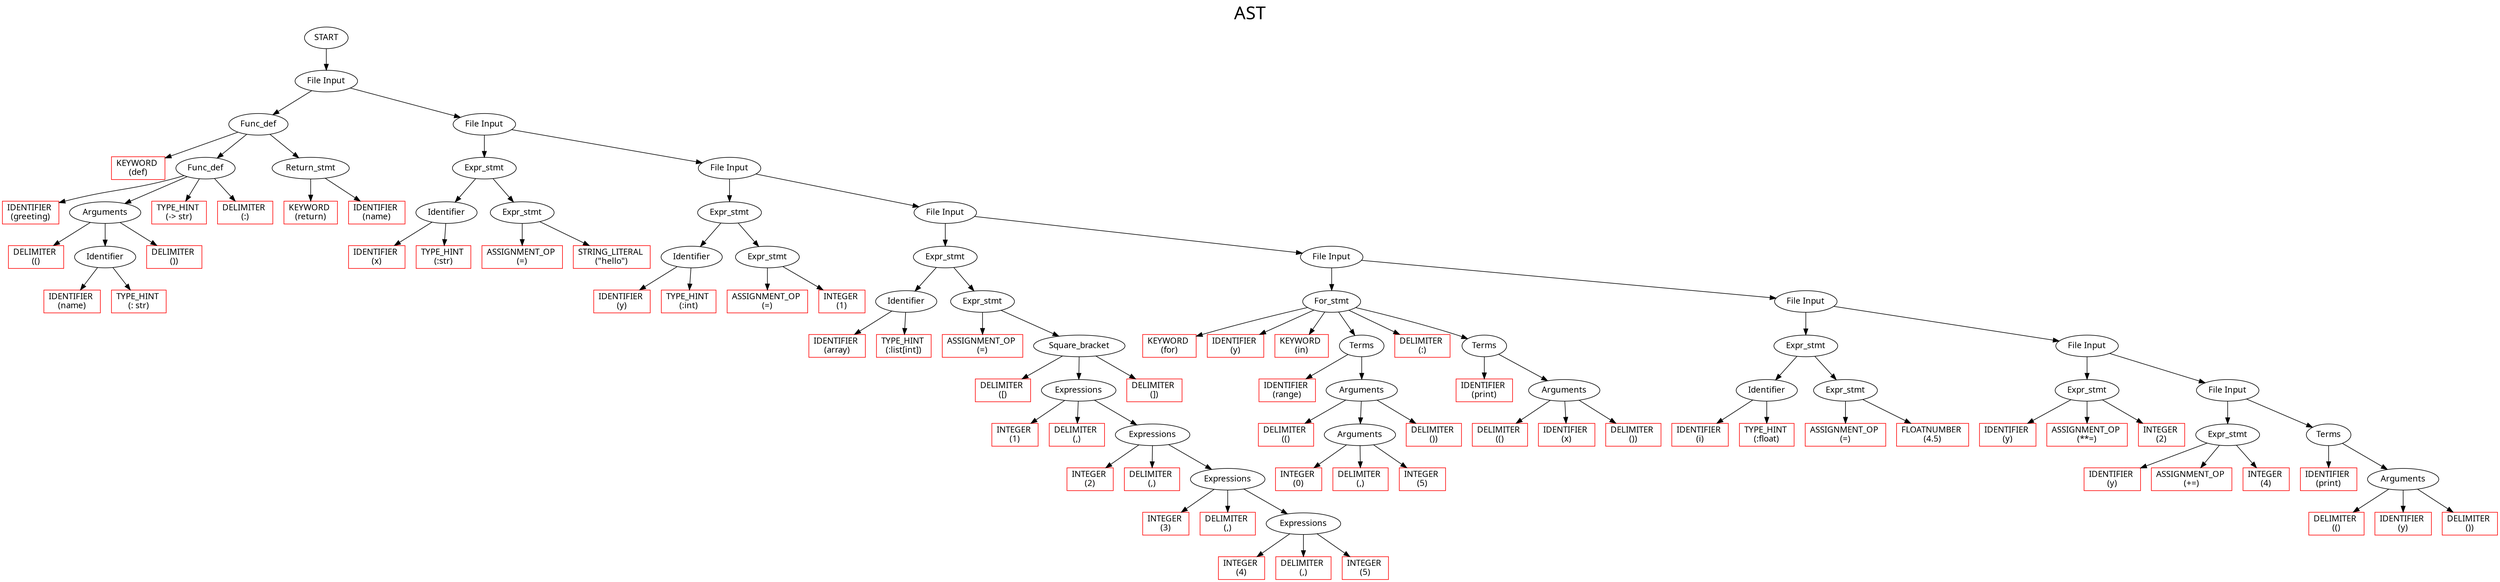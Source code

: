 digraph G{

label     = "AST"
fontname  = "Cascadia code"
fontsize  = 30
labelloc  = t

node   [ fontname="Cascadia code" ]
	359		[ style = solid label = "START"  ];
	359 -> 358
	358		[ style = solid label = "File Input"  ];
	358 -> 26
	26		[ style = solid label = "Func_def"  ];
	26 -> 0
	0		[ style = solid label = "KEYWORD 
(def)" color = red shape = rectangle ];
	26 -> 11
	11		[ style = solid label = "Func_def"  ];
	11 -> 1
	1		[ style = solid label = "IDENTIFIER 
(greeting)" color = red shape = rectangle ];
	11 -> 8
	8		[ style = solid label = "Arguments"  ];
	8 -> 2
	2		[ style = solid label = "DELIMITER 
(()" color = red shape = rectangle ];
	8 -> 5
	5		[ style = solid label = "Identifier"  ];
	5 -> 3
	3		[ style = solid label = "IDENTIFIER 
(name)" color = red shape = rectangle ];
	5 -> 4
	4		[ style = solid label = "TYPE_HINT 
(: str)" color = red shape = rectangle ];
	8 -> 6
	6		[ style = solid label = "DELIMITER 
())" color = red shape = rectangle ];
	11 -> 9
	9		[ style = solid label = "TYPE_HINT 
(-> str)" color = red shape = rectangle ];
	11 -> 10
	10		[ style = solid label = "DELIMITER 
(:)" color = red shape = rectangle ];
	26 -> 24
	24		[ style = solid label = "Return_stmt"  ];
	24 -> 12
	12		[ style = solid label = "KEYWORD 
(return)" color = red shape = rectangle ];
	24 -> 13
	13		[ style = solid label = "IDENTIFIER 
(name)" color = red shape = rectangle ];
	358 -> 357
	357		[ style = solid label = "File Input"  ];
	357 -> 53
	53		[ style = solid label = "Expr_stmt"  ];
	53 -> 29
	29		[ style = solid label = "Identifier"  ];
	29 -> 27
	27		[ style = solid label = "IDENTIFIER 
(x)" color = red shape = rectangle ];
	29 -> 28
	28		[ style = solid label = "TYPE_HINT 
(:str)" color = red shape = rectangle ];
	53 -> 52
	52		[ style = solid label = "Expr_stmt"  ];
	52 -> 30
	30		[ style = solid label = "ASSIGNMENT_OP 
(=)" color = red shape = rectangle ];
	52 -> 41
	41		[ style = solid label = "STRING_LITERAL 
(\"hello\")" color = red shape = rectangle ];
	357 -> 356
	356		[ style = solid label = "File Input"  ];
	356 -> 81
	81		[ style = solid label = "Expr_stmt"  ];
	81 -> 57
	57		[ style = solid label = "Identifier"  ];
	57 -> 55
	55		[ style = solid label = "IDENTIFIER 
(y)" color = red shape = rectangle ];
	57 -> 56
	56		[ style = solid label = "TYPE_HINT 
(:int)" color = red shape = rectangle ];
	81 -> 80
	80		[ style = solid label = "Expr_stmt"  ];
	80 -> 58
	58		[ style = solid label = "ASSIGNMENT_OP 
(=)" color = red shape = rectangle ];
	80 -> 69
	69		[ style = solid label = "INTEGER 
(1)" color = red shape = rectangle ];
	356 -> 355
	355		[ style = solid label = "File Input"  ];
	355 -> 169
	169		[ style = solid label = "Expr_stmt"  ];
	169 -> 85
	85		[ style = solid label = "Identifier"  ];
	85 -> 83
	83		[ style = solid label = "IDENTIFIER 
(array)" color = red shape = rectangle ];
	85 -> 84
	84		[ style = solid label = "TYPE_HINT 
(:list[int])" color = red shape = rectangle ];
	169 -> 168
	168		[ style = solid label = "Expr_stmt"  ];
	168 -> 86
	86		[ style = solid label = "ASSIGNMENT_OP 
(=)" color = red shape = rectangle ];
	168 -> 157
	157		[ style = solid label = "Square_bracket"  ];
	157 -> 97
	97		[ style = solid label = "DELIMITER 
([)" color = red shape = rectangle ];
	157 -> 156
	156		[ style = solid label = "Expressions"  ];
	156 -> 98
	98		[ style = solid label = "INTEGER 
(1)" color = red shape = rectangle ];
	156 -> 99
	99		[ style = solid label = "DELIMITER 
(,)" color = red shape = rectangle ];
	156 -> 155
	155		[ style = solid label = "Expressions"  ];
	155 -> 109
	109		[ style = solid label = "INTEGER 
(2)" color = red shape = rectangle ];
	155 -> 110
	110		[ style = solid label = "DELIMITER 
(,)" color = red shape = rectangle ];
	155 -> 154
	154		[ style = solid label = "Expressions"  ];
	154 -> 120
	120		[ style = solid label = "INTEGER 
(3)" color = red shape = rectangle ];
	154 -> 121
	121		[ style = solid label = "DELIMITER 
(,)" color = red shape = rectangle ];
	154 -> 153
	153		[ style = solid label = "Expressions"  ];
	153 -> 131
	131		[ style = solid label = "INTEGER 
(4)" color = red shape = rectangle ];
	153 -> 132
	132		[ style = solid label = "DELIMITER 
(,)" color = red shape = rectangle ];
	153 -> 142
	142		[ style = solid label = "INTEGER 
(5)" color = red shape = rectangle ];
	157 -> 143
	143		[ style = solid label = "DELIMITER 
(])" color = red shape = rectangle ];
	355 -> 354
	354		[ style = solid label = "File Input"  ];
	354 -> 246
	246		[ style = solid label = "For_stmt"  ];
	246 -> 171
	171		[ style = solid label = "KEYWORD 
(for)" color = red shape = rectangle ];
	246 -> 172
	172		[ style = solid label = "IDENTIFIER 
(y)" color = red shape = rectangle ];
	246 -> 173
	173		[ style = solid label = "KEYWORD 
(in)" color = red shape = rectangle ];
	246 -> 209
	209		[ style = solid label = "Terms"  ];
	209 -> 181
	181		[ style = solid label = "IDENTIFIER 
(range)" color = red shape = rectangle ];
	209 -> 206
	206		[ style = solid label = "Arguments"  ];
	206 -> 182
	182		[ style = solid label = "DELIMITER 
(()" color = red shape = rectangle ];
	206 -> 205
	205		[ style = solid label = "Arguments"  ];
	205 -> 183
	183		[ style = solid label = "INTEGER 
(0)" color = red shape = rectangle ];
	205 -> 184
	184		[ style = solid label = "DELIMITER 
(,)" color = red shape = rectangle ];
	205 -> 194
	194		[ style = solid label = "INTEGER 
(5)" color = red shape = rectangle ];
	206 -> 195
	195		[ style = solid label = "DELIMITER 
())" color = red shape = rectangle ];
	246 -> 207
	207		[ style = solid label = "DELIMITER 
(:)" color = red shape = rectangle ];
	246 -> 234
	234		[ style = solid label = "Terms"  ];
	234 -> 219
	219		[ style = solid label = "IDENTIFIER 
(print)" color = red shape = rectangle ];
	234 -> 232
	232		[ style = solid label = "Arguments"  ];
	232 -> 220
	220		[ style = solid label = "DELIMITER 
(()" color = red shape = rectangle ];
	232 -> 221
	221		[ style = solid label = "IDENTIFIER 
(x)" color = red shape = rectangle ];
	232 -> 222
	222		[ style = solid label = "DELIMITER 
())" color = red shape = rectangle ];
	354 -> 353
	353		[ style = solid label = "File Input"  ];
	353 -> 272
	272		[ style = solid label = "Expr_stmt"  ];
	272 -> 248
	248		[ style = solid label = "Identifier"  ];
	248 -> 245
	245		[ style = solid label = "IDENTIFIER 
(i)" color = red shape = rectangle ];
	248 -> 247
	247		[ style = solid label = "TYPE_HINT 
(:float)" color = red shape = rectangle ];
	272 -> 271
	271		[ style = solid label = "Expr_stmt"  ];
	271 -> 249
	249		[ style = solid label = "ASSIGNMENT_OP 
(=)" color = red shape = rectangle ];
	271 -> 260
	260		[ style = solid label = "FLOATNUMBER 
(4.5)" color = red shape = rectangle ];
	353 -> 352
	352		[ style = solid label = "File Input"  ];
	352 -> 297
	297		[ style = solid label = "Expr_stmt"  ];
	297 -> 274
	274		[ style = solid label = "IDENTIFIER 
(y)" color = red shape = rectangle ];
	297 -> 275
	275		[ style = solid label = "ASSIGNMENT_OP 
(**=)" color = red shape = rectangle ];
	297 -> 286
	286		[ style = solid label = "INTEGER 
(2)" color = red shape = rectangle ];
	352 -> 351
	351		[ style = solid label = "File Input"  ];
	351 -> 322
	322		[ style = solid label = "Expr_stmt"  ];
	322 -> 299
	299		[ style = solid label = "IDENTIFIER 
(y)" color = red shape = rectangle ];
	322 -> 300
	300		[ style = solid label = "ASSIGNMENT_OP 
(+=)" color = red shape = rectangle ];
	322 -> 311
	311		[ style = solid label = "INTEGER 
(4)" color = red shape = rectangle ];
	351 -> 339
	339		[ style = solid label = "Terms"  ];
	339 -> 324
	324		[ style = solid label = "IDENTIFIER 
(print)" color = red shape = rectangle ];
	339 -> 337
	337		[ style = solid label = "Arguments"  ];
	337 -> 325
	325		[ style = solid label = "DELIMITER 
(()" color = red shape = rectangle ];
	337 -> 326
	326		[ style = solid label = "IDENTIFIER 
(y)" color = red shape = rectangle ];
	337 -> 327
	327		[ style = solid label = "DELIMITER 
())" color = red shape = rectangle ];
}